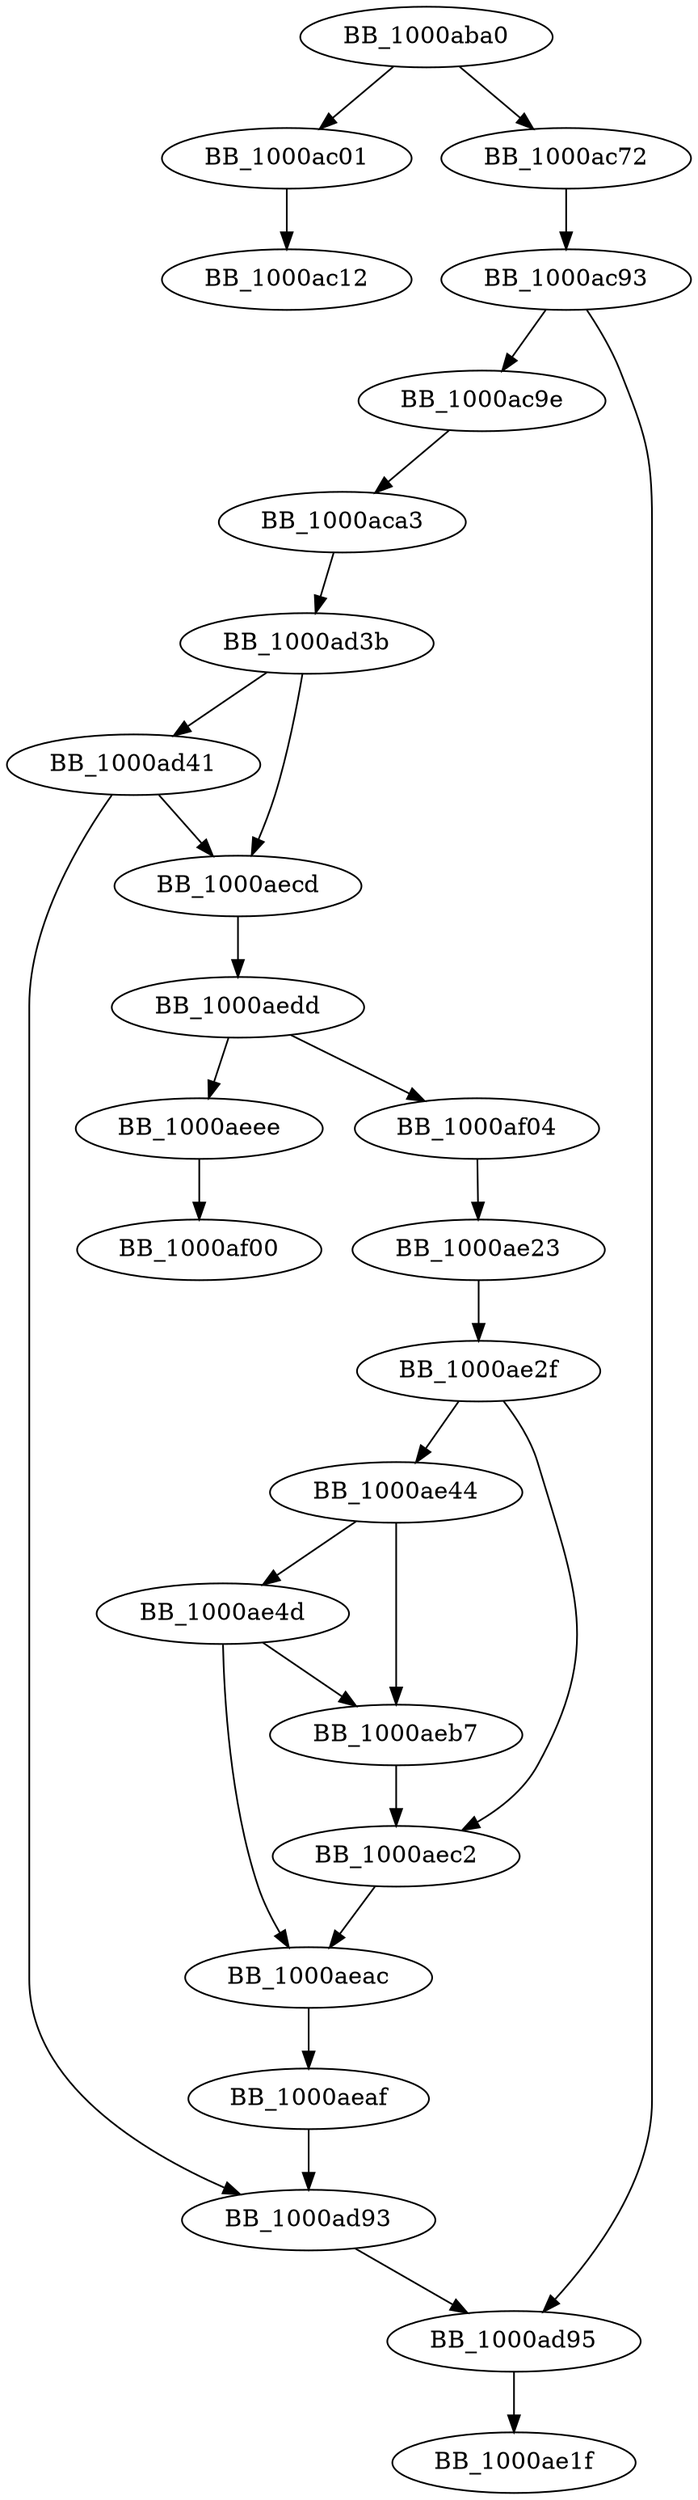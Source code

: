 DiGraph sub_1000ABA0{
BB_1000aba0->BB_1000ac01
BB_1000aba0->BB_1000ac72
BB_1000ac01->BB_1000ac12
BB_1000ac72->BB_1000ac93
BB_1000ac93->BB_1000ac9e
BB_1000ac93->BB_1000ad95
BB_1000ac9e->BB_1000aca3
BB_1000aca3->BB_1000ad3b
BB_1000ad3b->BB_1000ad41
BB_1000ad3b->BB_1000aecd
BB_1000ad41->BB_1000ad93
BB_1000ad41->BB_1000aecd
BB_1000ad93->BB_1000ad95
BB_1000ad95->BB_1000ae1f
BB_1000ae23->BB_1000ae2f
BB_1000ae2f->BB_1000ae44
BB_1000ae2f->BB_1000aec2
BB_1000ae44->BB_1000ae4d
BB_1000ae44->BB_1000aeb7
BB_1000ae4d->BB_1000aeac
BB_1000ae4d->BB_1000aeb7
BB_1000aeac->BB_1000aeaf
BB_1000aeaf->BB_1000ad93
BB_1000aeb7->BB_1000aec2
BB_1000aec2->BB_1000aeac
BB_1000aecd->BB_1000aedd
BB_1000aedd->BB_1000aeee
BB_1000aedd->BB_1000af04
BB_1000aeee->BB_1000af00
BB_1000af04->BB_1000ae23
}

